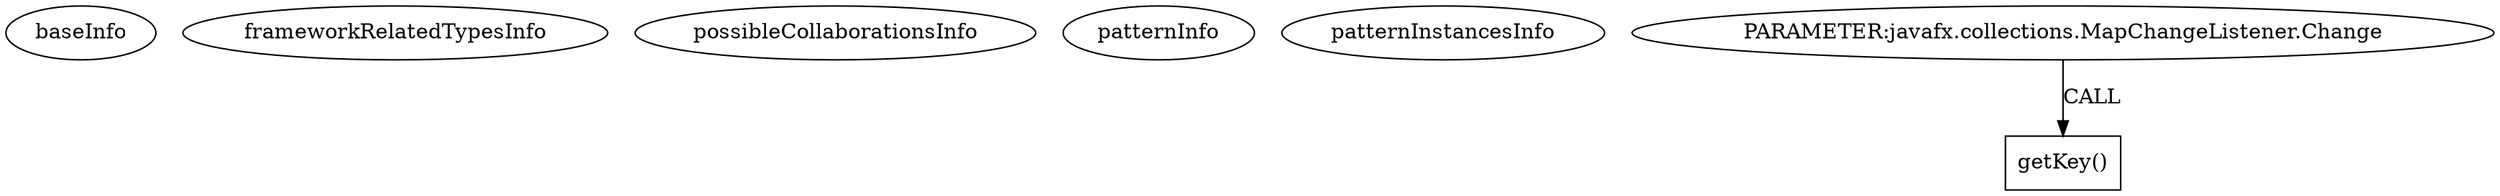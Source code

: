 digraph {
baseInfo[graphId=3591,category="pattern",isAnonymous=false,possibleRelation=false]
frameworkRelatedTypesInfo[]
possibleCollaborationsInfo[]
patternInfo[frequency=4.0,patternRootClient=null]
patternInstancesInfo[0="ChrisWongAtCUHK-JavaFX~/ChrisWongAtCUHK-JavaFX/JavaFX-master/IssueTrackingLite/src/issuetrackinglite/model/TrackingServiceStub.java~TrackingServiceStub~246",1="almibe-ResourceTree~/almibe-ResourceTree/resource-tree-master/src/main/java/org/almibe/resourcetree/ResourceTree.java~ ResourceTree(NestingRule<T>,ResourceTreeEventHandler<T>,ResourceTreeItemDisplay<T>,ResourceTreePersistence<T>,java.util.Comparator)~1795",2="santi-gonzalez-javafx-tutos~/santi-gonzalez-javafx-tutos/javafx-tutos-master/IssueTrackingLite/src/issuetrackinglite/model/TrackingServiceStub.java~TrackingServiceStub~4090",3="sergiohpl-PMS~/sergiohpl-PMS/PMS-master/IssueTrackingLite/src/issuetrackinglite/model/TrackingServiceStub.java~TrackingServiceStub~4158"]
5[label="PARAMETER:javafx.collections.MapChangeListener.Change",vertexType="PARAMETER_DECLARATION",isFrameworkType=false]
14[label="getKey()",vertexType="INSIDE_CALL",isFrameworkType=false,shape=box]
5->14[label="CALL"]
}
